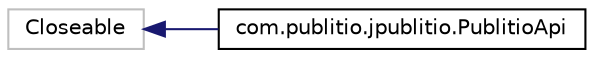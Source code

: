 digraph "Graphical Class Hierarchy"
{
  edge [fontname="Helvetica",fontsize="10",labelfontname="Helvetica",labelfontsize="10"];
  node [fontname="Helvetica",fontsize="10",shape=record];
  rankdir="LR";
  Node3 [label="Closeable",height=0.2,width=0.4,color="grey75", fillcolor="white", style="filled"];
  Node3 -> Node0 [dir="back",color="midnightblue",fontsize="10",style="solid",fontname="Helvetica"];
  Node0 [label="com.publitio.jpublitio.PublitioApi",height=0.2,width=0.4,color="black", fillcolor="white", style="filled",URL="$classcom_1_1publitio_1_1jpublitio_1_1PublitioApi.html"];
}
